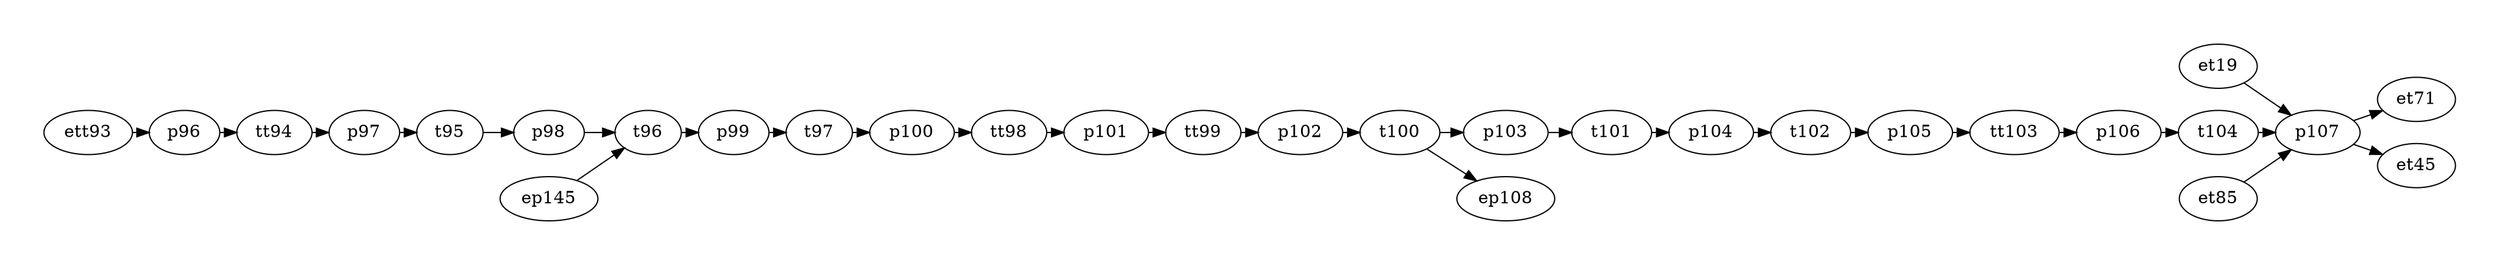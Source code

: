
digraph A {
    # splines = ortho
    rankdir=LR;
    ratio=fill
    graph [pad="0.5", nodesep="0.25", ranksep="0.2"];
    margin=0;
    # size="11.7,8.3!"
# { rank =same; p96;tt99}
# { rank =same; tt94;p102}
# { rank =same; p97;t100;p101}
# { rank =same; ;tt94}
# { rank =same; tt99;tt94}
# { rank =same; tt99;tt94}
# { rank =same; tt99;tt94}
# { rank =same; tt99;tt94}
# { rank =same; tt99;tt94}
# { rank =same; tt99;tt94}
# { rank =same; tt99;tt94}
# { rank =same; tt99;tt94}

   # Modulo Braço Prensa -> Armazenador
   p96
   p97
   p98
   p99
   p100
   p101
   p102
   p103
   p104
   p105
   p106
   p107

   tt94
   t95
   t96
   t97
   tt98
   tt99
   t100
   t101
   t102
   tt103
   t104


subgraph cluster_6 {
  # label="Arm From Press to Storage";
  margin=0.3
  labelloc = b
  style="dashed"
  color="white"
  # pre

  p96 -> tt94
  p97 -> t95
  p98 -> t96
  p99 -> t97
  p100 -> tt98
  p101 -> tt99
  p102 -> t100
  p103 -> t101
  p104 -> t102
  p105 -> tt103
  p106 -> t104

  #pos

  tt94 -> p97
  t95 -> p98
  t96 -> p99
  t97 -> p100
  tt98 -> p101
  tt99 -> p102
  t100 -> p103
  t101 ->p104
  t102 -> p105
  tt103 -> p106
  t104 -> p107


}

ett93

ett93 -> p96


ep108
t100 -> ep108

ep145

ep145 -> t96

et71
et45

p107 -> et71
p107 -> et45

et19
et85
et19 -> p107
et85 -> p107


} 